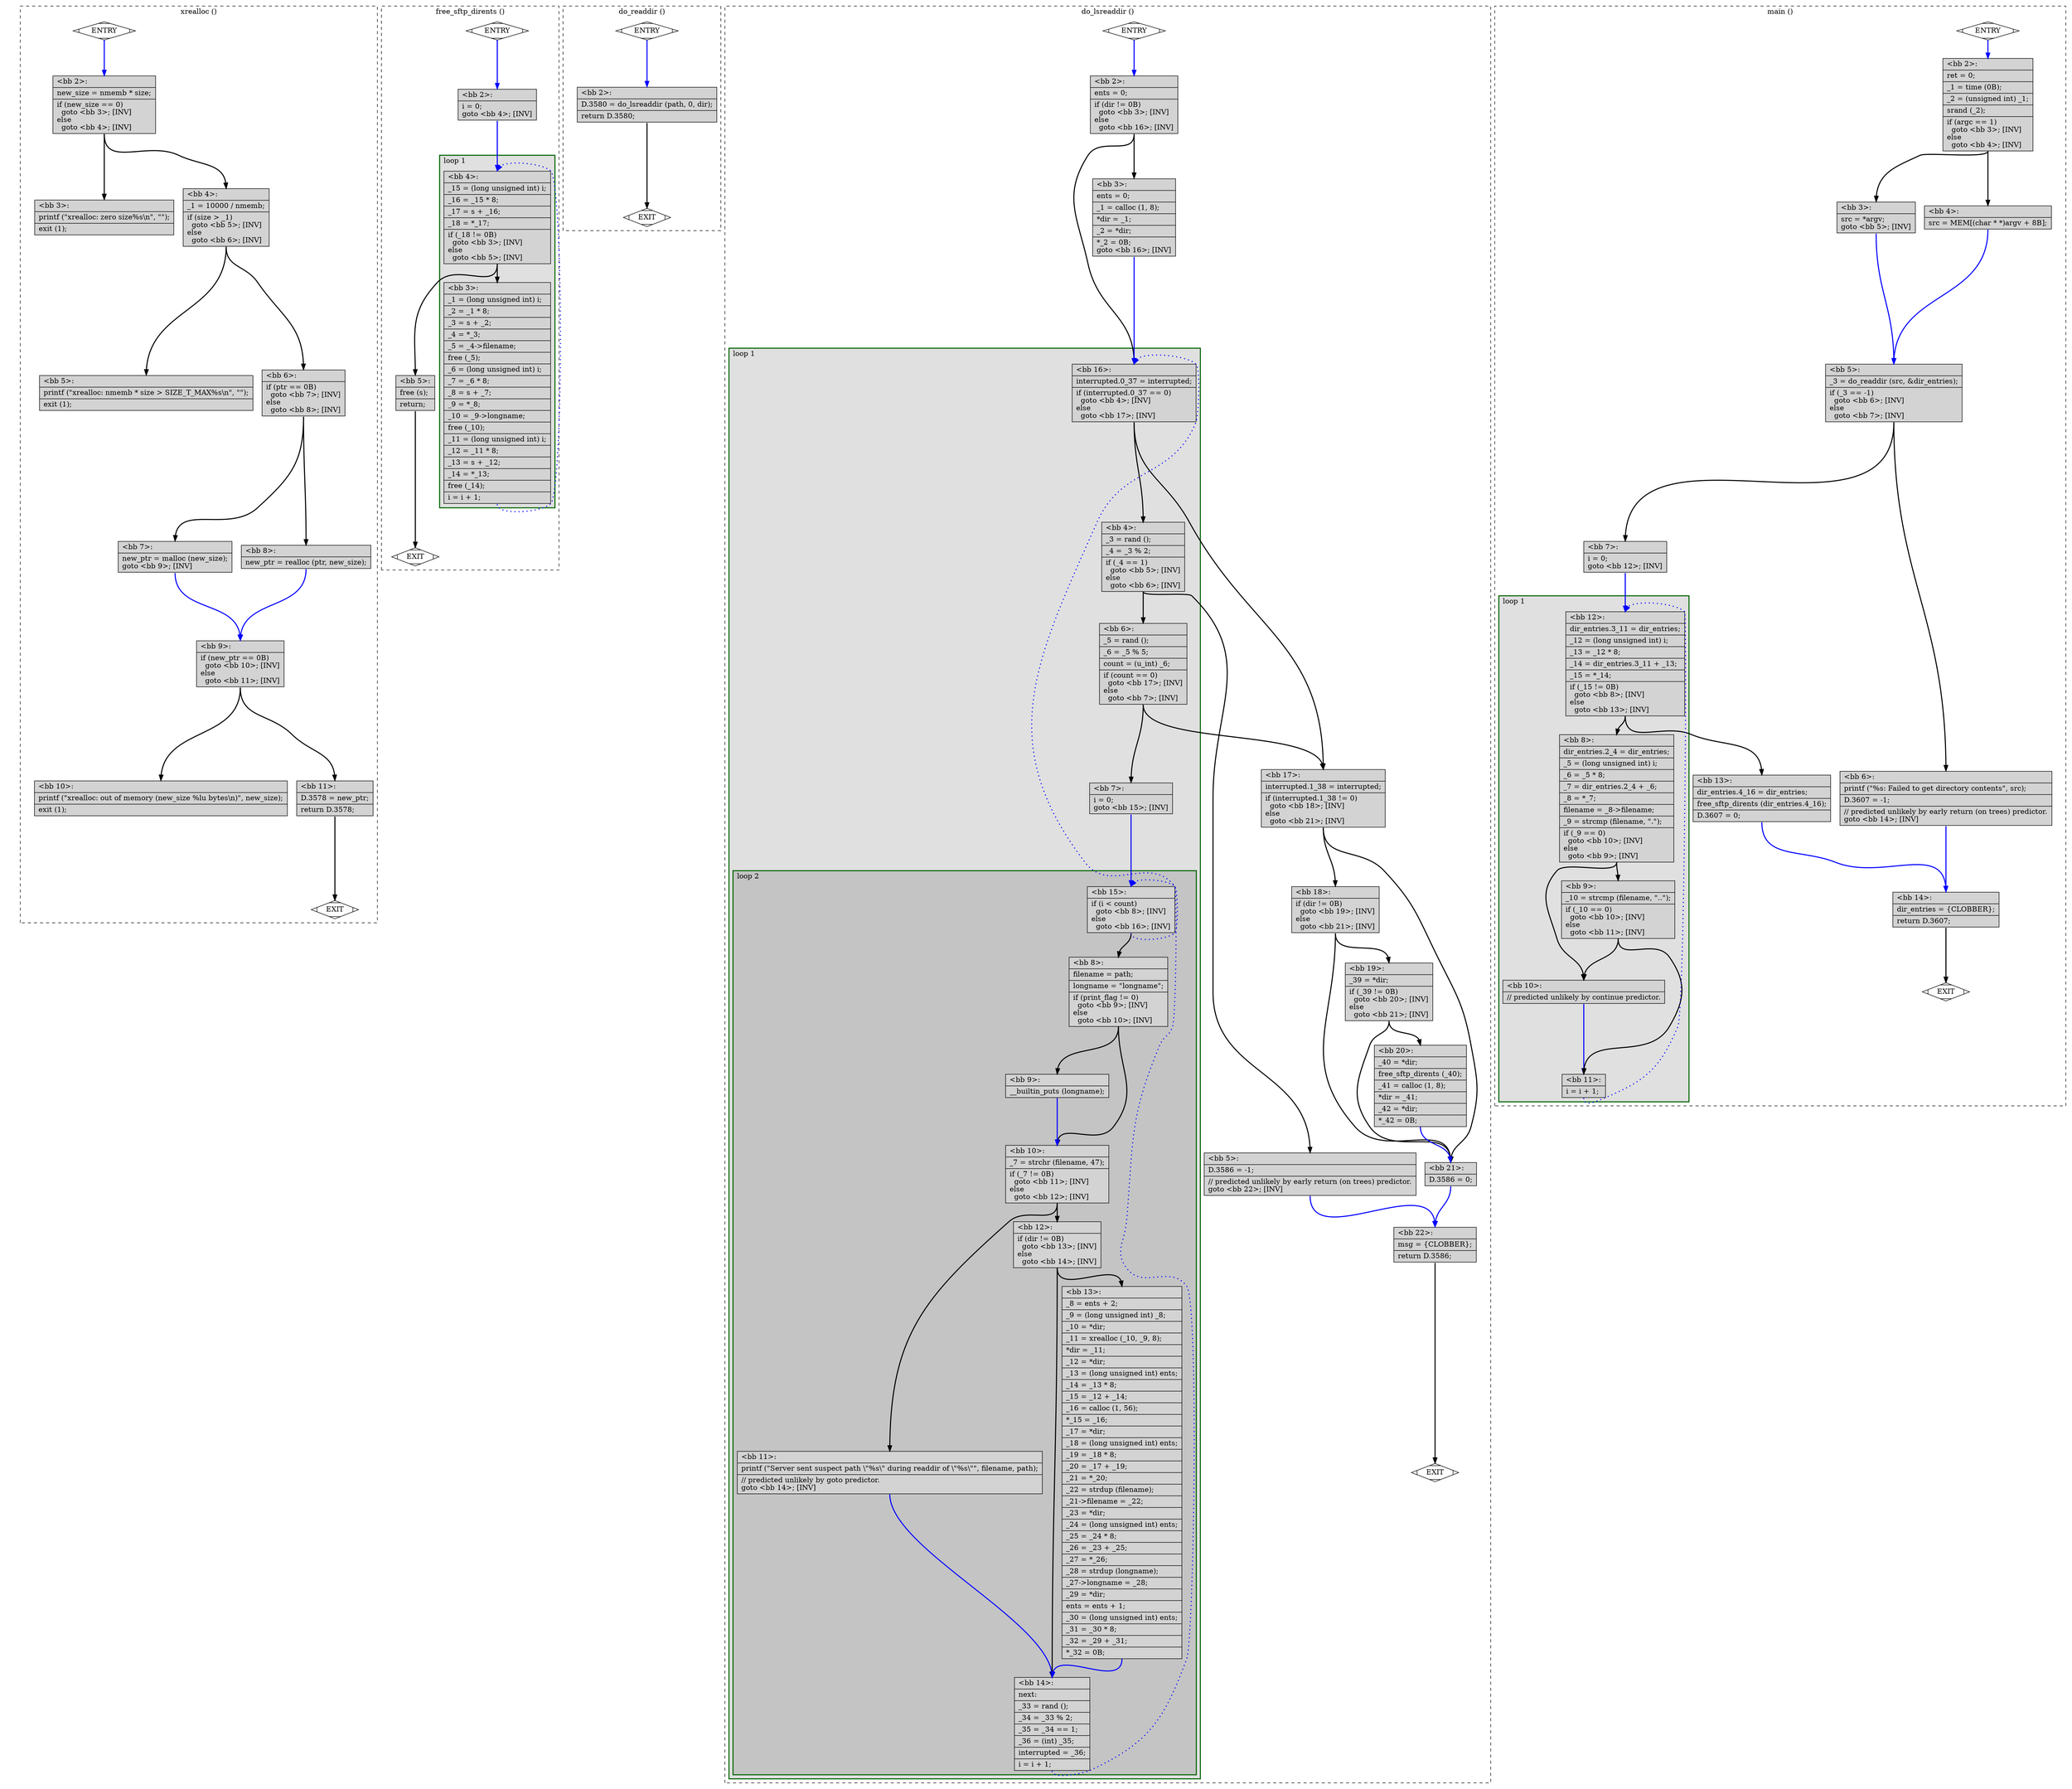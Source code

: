 digraph "test.o-openssh_leak_9.c.015t.cfg" {
overlap=false;
subgraph "cluster_xrealloc" {
	style="dashed";
	color="black";
	label="xrealloc ()";
	fn_22_basic_block_0 [shape=Mdiamond,style=filled,fillcolor=white,label="ENTRY"];

	fn_22_basic_block_1 [shape=Mdiamond,style=filled,fillcolor=white,label="EXIT"];

	fn_22_basic_block_2 [shape=record,style=filled,fillcolor=lightgrey,label="{\<bb\ 2\>:\l\
|new_size\ =\ nmemb\ *\ size;\l\
|if\ (new_size\ ==\ 0)\l\
\ \ goto\ \<bb\ 3\>;\ [INV]\l\
else\l\
\ \ goto\ \<bb\ 4\>;\ [INV]\l\
}"];

	fn_22_basic_block_3 [shape=record,style=filled,fillcolor=lightgrey,label="{\<bb\ 3\>:\l\
|printf\ (\"xrealloc:\ zero\ size%s\\n\",\ \"\");\l\
|exit\ (1);\l\
}"];

	fn_22_basic_block_4 [shape=record,style=filled,fillcolor=lightgrey,label="{\<bb\ 4\>:\l\
|_1\ =\ 10000\ /\ nmemb;\l\
|if\ (size\ \>\ _1)\l\
\ \ goto\ \<bb\ 5\>;\ [INV]\l\
else\l\
\ \ goto\ \<bb\ 6\>;\ [INV]\l\
}"];

	fn_22_basic_block_5 [shape=record,style=filled,fillcolor=lightgrey,label="{\<bb\ 5\>:\l\
|printf\ (\"xrealloc:\ nmemb\ *\ size\ \>\ SIZE_T_MAX%s\\n\",\ \"\");\l\
|exit\ (1);\l\
}"];

	fn_22_basic_block_6 [shape=record,style=filled,fillcolor=lightgrey,label="{\<bb\ 6\>:\l\
|if\ (ptr\ ==\ 0B)\l\
\ \ goto\ \<bb\ 7\>;\ [INV]\l\
else\l\
\ \ goto\ \<bb\ 8\>;\ [INV]\l\
}"];

	fn_22_basic_block_7 [shape=record,style=filled,fillcolor=lightgrey,label="{\<bb\ 7\>:\l\
|new_ptr\ =\ malloc\ (new_size);\l\
goto\ \<bb\ 9\>;\ [INV]\l\
}"];

	fn_22_basic_block_8 [shape=record,style=filled,fillcolor=lightgrey,label="{\<bb\ 8\>:\l\
|new_ptr\ =\ realloc\ (ptr,\ new_size);\l\
}"];

	fn_22_basic_block_9 [shape=record,style=filled,fillcolor=lightgrey,label="{\<bb\ 9\>:\l\
|if\ (new_ptr\ ==\ 0B)\l\
\ \ goto\ \<bb\ 10\>;\ [INV]\l\
else\l\
\ \ goto\ \<bb\ 11\>;\ [INV]\l\
}"];

	fn_22_basic_block_10 [shape=record,style=filled,fillcolor=lightgrey,label="{\<bb\ 10\>:\l\
|printf\ (\"xrealloc:\ out\ of\ memory\ (new_size\ %lu\ bytes\\n)\",\ new_size);\l\
|exit\ (1);\l\
}"];

	fn_22_basic_block_11 [shape=record,style=filled,fillcolor=lightgrey,label="{\<bb\ 11\>:\l\
|D.3578\ =\ new_ptr;\l\
|return\ D.3578;\l\
}"];

	fn_22_basic_block_0:s -> fn_22_basic_block_2:n [style="solid,bold",color=blue,weight=100,constraint=true];
	fn_22_basic_block_2:s -> fn_22_basic_block_3:n [style="solid,bold",color=black,weight=10,constraint=true];
	fn_22_basic_block_2:s -> fn_22_basic_block_4:n [style="solid,bold",color=black,weight=10,constraint=true];
	fn_22_basic_block_4:s -> fn_22_basic_block_5:n [style="solid,bold",color=black,weight=10,constraint=true];
	fn_22_basic_block_4:s -> fn_22_basic_block_6:n [style="solid,bold",color=black,weight=10,constraint=true];
	fn_22_basic_block_6:s -> fn_22_basic_block_7:n [style="solid,bold",color=black,weight=10,constraint=true];
	fn_22_basic_block_6:s -> fn_22_basic_block_8:n [style="solid,bold",color=black,weight=10,constraint=true];
	fn_22_basic_block_7:s -> fn_22_basic_block_9:n [style="solid,bold",color=blue,weight=100,constraint=true];
	fn_22_basic_block_8:s -> fn_22_basic_block_9:n [style="solid,bold",color=blue,weight=100,constraint=true];
	fn_22_basic_block_9:s -> fn_22_basic_block_10:n [style="solid,bold",color=black,weight=10,constraint=true];
	fn_22_basic_block_9:s -> fn_22_basic_block_11:n [style="solid,bold",color=black,weight=10,constraint=true];
	fn_22_basic_block_11:s -> fn_22_basic_block_1:n [style="solid,bold",color=black,weight=10,constraint=true];
	fn_22_basic_block_0:s -> fn_22_basic_block_1:n [style="invis",constraint=true];
}
subgraph "cluster_free_sftp_dirents" {
	style="dashed";
	color="black";
	label="free_sftp_dirents ()";
	subgraph cluster_23_1 {
	style="filled";
	color="darkgreen";
	fillcolor="grey88";
	label="loop 1";
	labeljust=l;
	penwidth=2;
	fn_23_basic_block_4 [shape=record,style=filled,fillcolor=lightgrey,label="{\<bb\ 4\>:\l\
|_15\ =\ (long\ unsigned\ int)\ i;\l\
|_16\ =\ _15\ *\ 8;\l\
|_17\ =\ s\ +\ _16;\l\
|_18\ =\ *_17;\l\
|if\ (_18\ !=\ 0B)\l\
\ \ goto\ \<bb\ 3\>;\ [INV]\l\
else\l\
\ \ goto\ \<bb\ 5\>;\ [INV]\l\
}"];

	fn_23_basic_block_3 [shape=record,style=filled,fillcolor=lightgrey,label="{\<bb\ 3\>:\l\
|_1\ =\ (long\ unsigned\ int)\ i;\l\
|_2\ =\ _1\ *\ 8;\l\
|_3\ =\ s\ +\ _2;\l\
|_4\ =\ *_3;\l\
|_5\ =\ _4-\>filename;\l\
|free\ (_5);\l\
|_6\ =\ (long\ unsigned\ int)\ i;\l\
|_7\ =\ _6\ *\ 8;\l\
|_8\ =\ s\ +\ _7;\l\
|_9\ =\ *_8;\l\
|_10\ =\ _9-\>longname;\l\
|free\ (_10);\l\
|_11\ =\ (long\ unsigned\ int)\ i;\l\
|_12\ =\ _11\ *\ 8;\l\
|_13\ =\ s\ +\ _12;\l\
|_14\ =\ *_13;\l\
|free\ (_14);\l\
|i\ =\ i\ +\ 1;\l\
}"];

	}
	fn_23_basic_block_0 [shape=Mdiamond,style=filled,fillcolor=white,label="ENTRY"];

	fn_23_basic_block_1 [shape=Mdiamond,style=filled,fillcolor=white,label="EXIT"];

	fn_23_basic_block_2 [shape=record,style=filled,fillcolor=lightgrey,label="{\<bb\ 2\>:\l\
|i\ =\ 0;\l\
goto\ \<bb\ 4\>;\ [INV]\l\
}"];

	fn_23_basic_block_5 [shape=record,style=filled,fillcolor=lightgrey,label="{\<bb\ 5\>:\l\
|free\ (s);\l\
|return;\l\
}"];

	fn_23_basic_block_0:s -> fn_23_basic_block_2:n [style="solid,bold",color=blue,weight=100,constraint=true];
	fn_23_basic_block_2:s -> fn_23_basic_block_4:n [style="solid,bold",color=blue,weight=100,constraint=true];
	fn_23_basic_block_3:s -> fn_23_basic_block_4:n [style="dotted,bold",color=blue,weight=10,constraint=false];
	fn_23_basic_block_4:s -> fn_23_basic_block_3:n [style="solid,bold",color=black,weight=10,constraint=true];
	fn_23_basic_block_4:s -> fn_23_basic_block_5:n [style="solid,bold",color=black,weight=10,constraint=true];
	fn_23_basic_block_5:s -> fn_23_basic_block_1:n [style="solid,bold",color=black,weight=10,constraint=true];
	fn_23_basic_block_0:s -> fn_23_basic_block_1:n [style="invis",constraint=true];
}
subgraph "cluster_do_readdir" {
	style="dashed";
	color="black";
	label="do_readdir ()";
	fn_25_basic_block_0 [shape=Mdiamond,style=filled,fillcolor=white,label="ENTRY"];

	fn_25_basic_block_1 [shape=Mdiamond,style=filled,fillcolor=white,label="EXIT"];

	fn_25_basic_block_2 [shape=record,style=filled,fillcolor=lightgrey,label="{\<bb\ 2\>:\l\
|D.3580\ =\ do_lsreaddir\ (path,\ 0,\ dir);\l\
|return\ D.3580;\l\
}"];

	fn_25_basic_block_0:s -> fn_25_basic_block_2:n [style="solid,bold",color=blue,weight=100,constraint=true];
	fn_25_basic_block_2:s -> fn_25_basic_block_1:n [style="solid,bold",color=black,weight=10,constraint=true];
	fn_25_basic_block_0:s -> fn_25_basic_block_1:n [style="invis",constraint=true];
}
subgraph "cluster_do_lsreaddir" {
	style="dashed";
	color="black";
	label="do_lsreaddir ()";
	subgraph cluster_24_1 {
	style="filled";
	color="darkgreen";
	fillcolor="grey88";
	label="loop 1";
	labeljust=l;
	penwidth=2;
	subgraph cluster_24_2 {
	style="filled";
	color="darkgreen";
	fillcolor="grey77";
	label="loop 2";
	labeljust=l;
	penwidth=2;
	fn_24_basic_block_15 [shape=record,style=filled,fillcolor=lightgrey,label="{\<bb\ 15\>:\l\
|if\ (i\ \<\ count)\l\
\ \ goto\ \<bb\ 8\>;\ [INV]\l\
else\l\
\ \ goto\ \<bb\ 16\>;\ [INV]\l\
}"];

	fn_24_basic_block_8 [shape=record,style=filled,fillcolor=lightgrey,label="{\<bb\ 8\>:\l\
|filename\ =\ path;\l\
|longname\ =\ \"longname\";\l\
|if\ (print_flag\ !=\ 0)\l\
\ \ goto\ \<bb\ 9\>;\ [INV]\l\
else\l\
\ \ goto\ \<bb\ 10\>;\ [INV]\l\
}"];

	fn_24_basic_block_9 [shape=record,style=filled,fillcolor=lightgrey,label="{\<bb\ 9\>:\l\
|__builtin_puts\ (longname);\l\
}"];

	fn_24_basic_block_10 [shape=record,style=filled,fillcolor=lightgrey,label="{\<bb\ 10\>:\l\
|_7\ =\ strchr\ (filename,\ 47);\l\
|if\ (_7\ !=\ 0B)\l\
\ \ goto\ \<bb\ 11\>;\ [INV]\l\
else\l\
\ \ goto\ \<bb\ 12\>;\ [INV]\l\
}"];

	fn_24_basic_block_11 [shape=record,style=filled,fillcolor=lightgrey,label="{\<bb\ 11\>:\l\
|printf\ (\"Server\ sent\ suspect\ path\ \\\"%s\\\"\ during\ readdir\ of\ \\\"%s\\\"\",\ filename,\ path);\l\
|//\ predicted\ unlikely\ by\ goto\ predictor.\l\
goto\ \<bb\ 14\>;\ [INV]\l\
}"];

	fn_24_basic_block_12 [shape=record,style=filled,fillcolor=lightgrey,label="{\<bb\ 12\>:\l\
|if\ (dir\ !=\ 0B)\l\
\ \ goto\ \<bb\ 13\>;\ [INV]\l\
else\l\
\ \ goto\ \<bb\ 14\>;\ [INV]\l\
}"];

	fn_24_basic_block_14 [shape=record,style=filled,fillcolor=lightgrey,label="{\<bb\ 14\>:\l\
|next:\l\
|_33\ =\ rand\ ();\l\
|_34\ =\ _33\ %\ 2;\l\
|_35\ =\ _34\ ==\ 1;\l\
|_36\ =\ (int)\ _35;\l\
|interrupted\ =\ _36;\l\
|i\ =\ i\ +\ 1;\l\
}"];

	fn_24_basic_block_13 [shape=record,style=filled,fillcolor=lightgrey,label="{\<bb\ 13\>:\l\
|_8\ =\ ents\ +\ 2;\l\
|_9\ =\ (long\ unsigned\ int)\ _8;\l\
|_10\ =\ *dir;\l\
|_11\ =\ xrealloc\ (_10,\ _9,\ 8);\l\
|*dir\ =\ _11;\l\
|_12\ =\ *dir;\l\
|_13\ =\ (long\ unsigned\ int)\ ents;\l\
|_14\ =\ _13\ *\ 8;\l\
|_15\ =\ _12\ +\ _14;\l\
|_16\ =\ calloc\ (1,\ 56);\l\
|*_15\ =\ _16;\l\
|_17\ =\ *dir;\l\
|_18\ =\ (long\ unsigned\ int)\ ents;\l\
|_19\ =\ _18\ *\ 8;\l\
|_20\ =\ _17\ +\ _19;\l\
|_21\ =\ *_20;\l\
|_22\ =\ strdup\ (filename);\l\
|_21-\>filename\ =\ _22;\l\
|_23\ =\ *dir;\l\
|_24\ =\ (long\ unsigned\ int)\ ents;\l\
|_25\ =\ _24\ *\ 8;\l\
|_26\ =\ _23\ +\ _25;\l\
|_27\ =\ *_26;\l\
|_28\ =\ strdup\ (longname);\l\
|_27-\>longname\ =\ _28;\l\
|_29\ =\ *dir;\l\
|ents\ =\ ents\ +\ 1;\l\
|_30\ =\ (long\ unsigned\ int)\ ents;\l\
|_31\ =\ _30\ *\ 8;\l\
|_32\ =\ _29\ +\ _31;\l\
|*_32\ =\ 0B;\l\
}"];

	}
	fn_24_basic_block_16 [shape=record,style=filled,fillcolor=lightgrey,label="{\<bb\ 16\>:\l\
|interrupted.0_37\ =\ interrupted;\l\
|if\ (interrupted.0_37\ ==\ 0)\l\
\ \ goto\ \<bb\ 4\>;\ [INV]\l\
else\l\
\ \ goto\ \<bb\ 17\>;\ [INV]\l\
}"];

	fn_24_basic_block_4 [shape=record,style=filled,fillcolor=lightgrey,label="{\<bb\ 4\>:\l\
|_3\ =\ rand\ ();\l\
|_4\ =\ _3\ %\ 2;\l\
|if\ (_4\ ==\ 1)\l\
\ \ goto\ \<bb\ 5\>;\ [INV]\l\
else\l\
\ \ goto\ \<bb\ 6\>;\ [INV]\l\
}"];

	fn_24_basic_block_6 [shape=record,style=filled,fillcolor=lightgrey,label="{\<bb\ 6\>:\l\
|_5\ =\ rand\ ();\l\
|_6\ =\ _5\ %\ 5;\l\
|count\ =\ (u_int)\ _6;\l\
|if\ (count\ ==\ 0)\l\
\ \ goto\ \<bb\ 17\>;\ [INV]\l\
else\l\
\ \ goto\ \<bb\ 7\>;\ [INV]\l\
}"];

	fn_24_basic_block_7 [shape=record,style=filled,fillcolor=lightgrey,label="{\<bb\ 7\>:\l\
|i\ =\ 0;\l\
goto\ \<bb\ 15\>;\ [INV]\l\
}"];

	}
	fn_24_basic_block_0 [shape=Mdiamond,style=filled,fillcolor=white,label="ENTRY"];

	fn_24_basic_block_1 [shape=Mdiamond,style=filled,fillcolor=white,label="EXIT"];

	fn_24_basic_block_2 [shape=record,style=filled,fillcolor=lightgrey,label="{\<bb\ 2\>:\l\
|ents\ =\ 0;\l\
|if\ (dir\ !=\ 0B)\l\
\ \ goto\ \<bb\ 3\>;\ [INV]\l\
else\l\
\ \ goto\ \<bb\ 16\>;\ [INV]\l\
}"];

	fn_24_basic_block_3 [shape=record,style=filled,fillcolor=lightgrey,label="{\<bb\ 3\>:\l\
|ents\ =\ 0;\l\
|_1\ =\ calloc\ (1,\ 8);\l\
|*dir\ =\ _1;\l\
|_2\ =\ *dir;\l\
|*_2\ =\ 0B;\l\
goto\ \<bb\ 16\>;\ [INV]\l\
}"];

	fn_24_basic_block_5 [shape=record,style=filled,fillcolor=lightgrey,label="{\<bb\ 5\>:\l\
|D.3586\ =\ -1;\l\
|//\ predicted\ unlikely\ by\ early\ return\ (on\ trees)\ predictor.\l\
goto\ \<bb\ 22\>;\ [INV]\l\
}"];

	fn_24_basic_block_17 [shape=record,style=filled,fillcolor=lightgrey,label="{\<bb\ 17\>:\l\
|interrupted.1_38\ =\ interrupted;\l\
|if\ (interrupted.1_38\ !=\ 0)\l\
\ \ goto\ \<bb\ 18\>;\ [INV]\l\
else\l\
\ \ goto\ \<bb\ 21\>;\ [INV]\l\
}"];

	fn_24_basic_block_18 [shape=record,style=filled,fillcolor=lightgrey,label="{\<bb\ 18\>:\l\
|if\ (dir\ !=\ 0B)\l\
\ \ goto\ \<bb\ 19\>;\ [INV]\l\
else\l\
\ \ goto\ \<bb\ 21\>;\ [INV]\l\
}"];

	fn_24_basic_block_19 [shape=record,style=filled,fillcolor=lightgrey,label="{\<bb\ 19\>:\l\
|_39\ =\ *dir;\l\
|if\ (_39\ !=\ 0B)\l\
\ \ goto\ \<bb\ 20\>;\ [INV]\l\
else\l\
\ \ goto\ \<bb\ 21\>;\ [INV]\l\
}"];

	fn_24_basic_block_20 [shape=record,style=filled,fillcolor=lightgrey,label="{\<bb\ 20\>:\l\
|_40\ =\ *dir;\l\
|free_sftp_dirents\ (_40);\l\
|_41\ =\ calloc\ (1,\ 8);\l\
|*dir\ =\ _41;\l\
|_42\ =\ *dir;\l\
|*_42\ =\ 0B;\l\
}"];

	fn_24_basic_block_21 [shape=record,style=filled,fillcolor=lightgrey,label="{\<bb\ 21\>:\l\
|D.3586\ =\ 0;\l\
}"];

	fn_24_basic_block_22 [shape=record,style=filled,fillcolor=lightgrey,label="{\<bb\ 22\>:\l\
|msg\ =\ \{CLOBBER\};\l\
|return\ D.3586;\l\
}"];

	fn_24_basic_block_0:s -> fn_24_basic_block_2:n [style="solid,bold",color=blue,weight=100,constraint=true];
	fn_24_basic_block_2:s -> fn_24_basic_block_3:n [style="solid,bold",color=black,weight=10,constraint=true];
	fn_24_basic_block_2:s -> fn_24_basic_block_16:n [style="solid,bold",color=black,weight=10,constraint=true];
	fn_24_basic_block_3:s -> fn_24_basic_block_16:n [style="solid,bold",color=blue,weight=100,constraint=true];
	fn_24_basic_block_4:s -> fn_24_basic_block_5:n [style="solid,bold",color=black,weight=10,constraint=true];
	fn_24_basic_block_4:s -> fn_24_basic_block_6:n [style="solid,bold",color=black,weight=10,constraint=true];
	fn_24_basic_block_5:s -> fn_24_basic_block_22:n [style="solid,bold",color=blue,weight=100,constraint=true];
	fn_24_basic_block_6:s -> fn_24_basic_block_17:n [style="solid,bold",color=black,weight=10,constraint=true];
	fn_24_basic_block_6:s -> fn_24_basic_block_7:n [style="solid,bold",color=black,weight=10,constraint=true];
	fn_24_basic_block_7:s -> fn_24_basic_block_15:n [style="solid,bold",color=blue,weight=100,constraint=true];
	fn_24_basic_block_8:s -> fn_24_basic_block_9:n [style="solid,bold",color=black,weight=10,constraint=true];
	fn_24_basic_block_8:s -> fn_24_basic_block_10:n [style="solid,bold",color=black,weight=10,constraint=true];
	fn_24_basic_block_9:s -> fn_24_basic_block_10:n [style="solid,bold",color=blue,weight=100,constraint=true];
	fn_24_basic_block_10:s -> fn_24_basic_block_11:n [style="solid,bold",color=black,weight=10,constraint=true];
	fn_24_basic_block_10:s -> fn_24_basic_block_12:n [style="solid,bold",color=black,weight=10,constraint=true];
	fn_24_basic_block_11:s -> fn_24_basic_block_14:n [style="solid,bold",color=blue,weight=100,constraint=true];
	fn_24_basic_block_12:s -> fn_24_basic_block_13:n [style="solid,bold",color=black,weight=10,constraint=true];
	fn_24_basic_block_12:s -> fn_24_basic_block_14:n [style="solid,bold",color=black,weight=10,constraint=true];
	fn_24_basic_block_13:s -> fn_24_basic_block_14:n [style="solid,bold",color=blue,weight=100,constraint=true];
	fn_24_basic_block_14:s -> fn_24_basic_block_15:n [style="dotted,bold",color=blue,weight=10,constraint=false];
	fn_24_basic_block_15:s -> fn_24_basic_block_8:n [style="solid,bold",color=black,weight=10,constraint=true];
	fn_24_basic_block_15:s -> fn_24_basic_block_16:n [style="dotted,bold",color=blue,weight=10,constraint=false];
	fn_24_basic_block_16:s -> fn_24_basic_block_4:n [style="solid,bold",color=black,weight=10,constraint=true];
	fn_24_basic_block_16:s -> fn_24_basic_block_17:n [style="solid,bold",color=black,weight=10,constraint=true];
	fn_24_basic_block_17:s -> fn_24_basic_block_18:n [style="solid,bold",color=black,weight=10,constraint=true];
	fn_24_basic_block_17:s -> fn_24_basic_block_21:n [style="solid,bold",color=black,weight=10,constraint=true];
	fn_24_basic_block_18:s -> fn_24_basic_block_19:n [style="solid,bold",color=black,weight=10,constraint=true];
	fn_24_basic_block_18:s -> fn_24_basic_block_21:n [style="solid,bold",color=black,weight=10,constraint=true];
	fn_24_basic_block_19:s -> fn_24_basic_block_20:n [style="solid,bold",color=black,weight=10,constraint=true];
	fn_24_basic_block_19:s -> fn_24_basic_block_21:n [style="solid,bold",color=black,weight=10,constraint=true];
	fn_24_basic_block_20:s -> fn_24_basic_block_21:n [style="solid,bold",color=blue,weight=100,constraint=true];
	fn_24_basic_block_21:s -> fn_24_basic_block_22:n [style="solid,bold",color=blue,weight=100,constraint=true];
	fn_24_basic_block_22:s -> fn_24_basic_block_1:n [style="solid,bold",color=black,weight=10,constraint=true];
	fn_24_basic_block_0:s -> fn_24_basic_block_1:n [style="invis",constraint=true];
}
subgraph "cluster_main" {
	style="dashed";
	color="black";
	label="main ()";
	subgraph cluster_26_1 {
	style="filled";
	color="darkgreen";
	fillcolor="grey88";
	label="loop 1";
	labeljust=l;
	penwidth=2;
	fn_26_basic_block_12 [shape=record,style=filled,fillcolor=lightgrey,label="{\<bb\ 12\>:\l\
|dir_entries.3_11\ =\ dir_entries;\l\
|_12\ =\ (long\ unsigned\ int)\ i;\l\
|_13\ =\ _12\ *\ 8;\l\
|_14\ =\ dir_entries.3_11\ +\ _13;\l\
|_15\ =\ *_14;\l\
|if\ (_15\ !=\ 0B)\l\
\ \ goto\ \<bb\ 8\>;\ [INV]\l\
else\l\
\ \ goto\ \<bb\ 13\>;\ [INV]\l\
}"];

	fn_26_basic_block_8 [shape=record,style=filled,fillcolor=lightgrey,label="{\<bb\ 8\>:\l\
|dir_entries.2_4\ =\ dir_entries;\l\
|_5\ =\ (long\ unsigned\ int)\ i;\l\
|_6\ =\ _5\ *\ 8;\l\
|_7\ =\ dir_entries.2_4\ +\ _6;\l\
|_8\ =\ *_7;\l\
|filename\ =\ _8-\>filename;\l\
|_9\ =\ strcmp\ (filename,\ \".\");\l\
|if\ (_9\ ==\ 0)\l\
\ \ goto\ \<bb\ 10\>;\ [INV]\l\
else\l\
\ \ goto\ \<bb\ 9\>;\ [INV]\l\
}"];

	fn_26_basic_block_10 [shape=record,style=filled,fillcolor=lightgrey,label="{\<bb\ 10\>:\l\
|//\ predicted\ unlikely\ by\ continue\ predictor.\l\
}"];

	fn_26_basic_block_9 [shape=record,style=filled,fillcolor=lightgrey,label="{\<bb\ 9\>:\l\
|_10\ =\ strcmp\ (filename,\ \"..\");\l\
|if\ (_10\ ==\ 0)\l\
\ \ goto\ \<bb\ 10\>;\ [INV]\l\
else\l\
\ \ goto\ \<bb\ 11\>;\ [INV]\l\
}"];

	fn_26_basic_block_11 [shape=record,style=filled,fillcolor=lightgrey,label="{\<bb\ 11\>:\l\
|i\ =\ i\ +\ 1;\l\
}"];

	}
	fn_26_basic_block_0 [shape=Mdiamond,style=filled,fillcolor=white,label="ENTRY"];

	fn_26_basic_block_1 [shape=Mdiamond,style=filled,fillcolor=white,label="EXIT"];

	fn_26_basic_block_2 [shape=record,style=filled,fillcolor=lightgrey,label="{\<bb\ 2\>:\l\
|ret\ =\ 0;\l\
|_1\ =\ time\ (0B);\l\
|_2\ =\ (unsigned\ int)\ _1;\l\
|srand\ (_2);\l\
|if\ (argc\ ==\ 1)\l\
\ \ goto\ \<bb\ 3\>;\ [INV]\l\
else\l\
\ \ goto\ \<bb\ 4\>;\ [INV]\l\
}"];

	fn_26_basic_block_3 [shape=record,style=filled,fillcolor=lightgrey,label="{\<bb\ 3\>:\l\
|src\ =\ *argv;\l\
goto\ \<bb\ 5\>;\ [INV]\l\
}"];

	fn_26_basic_block_4 [shape=record,style=filled,fillcolor=lightgrey,label="{\<bb\ 4\>:\l\
|src\ =\ MEM[(char\ *\ *)argv\ +\ 8B];\l\
}"];

	fn_26_basic_block_5 [shape=record,style=filled,fillcolor=lightgrey,label="{\<bb\ 5\>:\l\
|_3\ =\ do_readdir\ (src,\ &dir_entries);\l\
|if\ (_3\ ==\ -1)\l\
\ \ goto\ \<bb\ 6\>;\ [INV]\l\
else\l\
\ \ goto\ \<bb\ 7\>;\ [INV]\l\
}"];

	fn_26_basic_block_6 [shape=record,style=filled,fillcolor=lightgrey,label="{\<bb\ 6\>:\l\
|printf\ (\"%s:\ Failed\ to\ get\ directory\ contents\",\ src);\l\
|D.3607\ =\ -1;\l\
|//\ predicted\ unlikely\ by\ early\ return\ (on\ trees)\ predictor.\l\
goto\ \<bb\ 14\>;\ [INV]\l\
}"];

	fn_26_basic_block_7 [shape=record,style=filled,fillcolor=lightgrey,label="{\<bb\ 7\>:\l\
|i\ =\ 0;\l\
goto\ \<bb\ 12\>;\ [INV]\l\
}"];

	fn_26_basic_block_13 [shape=record,style=filled,fillcolor=lightgrey,label="{\<bb\ 13\>:\l\
|dir_entries.4_16\ =\ dir_entries;\l\
|free_sftp_dirents\ (dir_entries.4_16);\l\
|D.3607\ =\ 0;\l\
}"];

	fn_26_basic_block_14 [shape=record,style=filled,fillcolor=lightgrey,label="{\<bb\ 14\>:\l\
|dir_entries\ =\ \{CLOBBER\};\l\
|return\ D.3607;\l\
}"];

	fn_26_basic_block_0:s -> fn_26_basic_block_2:n [style="solid,bold",color=blue,weight=100,constraint=true];
	fn_26_basic_block_2:s -> fn_26_basic_block_3:n [style="solid,bold",color=black,weight=10,constraint=true];
	fn_26_basic_block_2:s -> fn_26_basic_block_4:n [style="solid,bold",color=black,weight=10,constraint=true];
	fn_26_basic_block_3:s -> fn_26_basic_block_5:n [style="solid,bold",color=blue,weight=100,constraint=true];
	fn_26_basic_block_4:s -> fn_26_basic_block_5:n [style="solid,bold",color=blue,weight=100,constraint=true];
	fn_26_basic_block_5:s -> fn_26_basic_block_6:n [style="solid,bold",color=black,weight=10,constraint=true];
	fn_26_basic_block_5:s -> fn_26_basic_block_7:n [style="solid,bold",color=black,weight=10,constraint=true];
	fn_26_basic_block_6:s -> fn_26_basic_block_14:n [style="solid,bold",color=blue,weight=100,constraint=true];
	fn_26_basic_block_7:s -> fn_26_basic_block_12:n [style="solid,bold",color=blue,weight=100,constraint=true];
	fn_26_basic_block_8:s -> fn_26_basic_block_10:n [style="solid,bold",color=black,weight=10,constraint=true];
	fn_26_basic_block_8:s -> fn_26_basic_block_9:n [style="solid,bold",color=black,weight=10,constraint=true];
	fn_26_basic_block_9:s -> fn_26_basic_block_10:n [style="solid,bold",color=black,weight=10,constraint=true];
	fn_26_basic_block_9:s -> fn_26_basic_block_11:n [style="solid,bold",color=black,weight=10,constraint=true];
	fn_26_basic_block_10:s -> fn_26_basic_block_11:n [style="solid,bold",color=blue,weight=100,constraint=true];
	fn_26_basic_block_11:s -> fn_26_basic_block_12:n [style="dotted,bold",color=blue,weight=10,constraint=false];
	fn_26_basic_block_12:s -> fn_26_basic_block_8:n [style="solid,bold",color=black,weight=10,constraint=true];
	fn_26_basic_block_12:s -> fn_26_basic_block_13:n [style="solid,bold",color=black,weight=10,constraint=true];
	fn_26_basic_block_13:s -> fn_26_basic_block_14:n [style="solid,bold",color=blue,weight=100,constraint=true];
	fn_26_basic_block_14:s -> fn_26_basic_block_1:n [style="solid,bold",color=black,weight=10,constraint=true];
	fn_26_basic_block_0:s -> fn_26_basic_block_1:n [style="invis",constraint=true];
}
}

